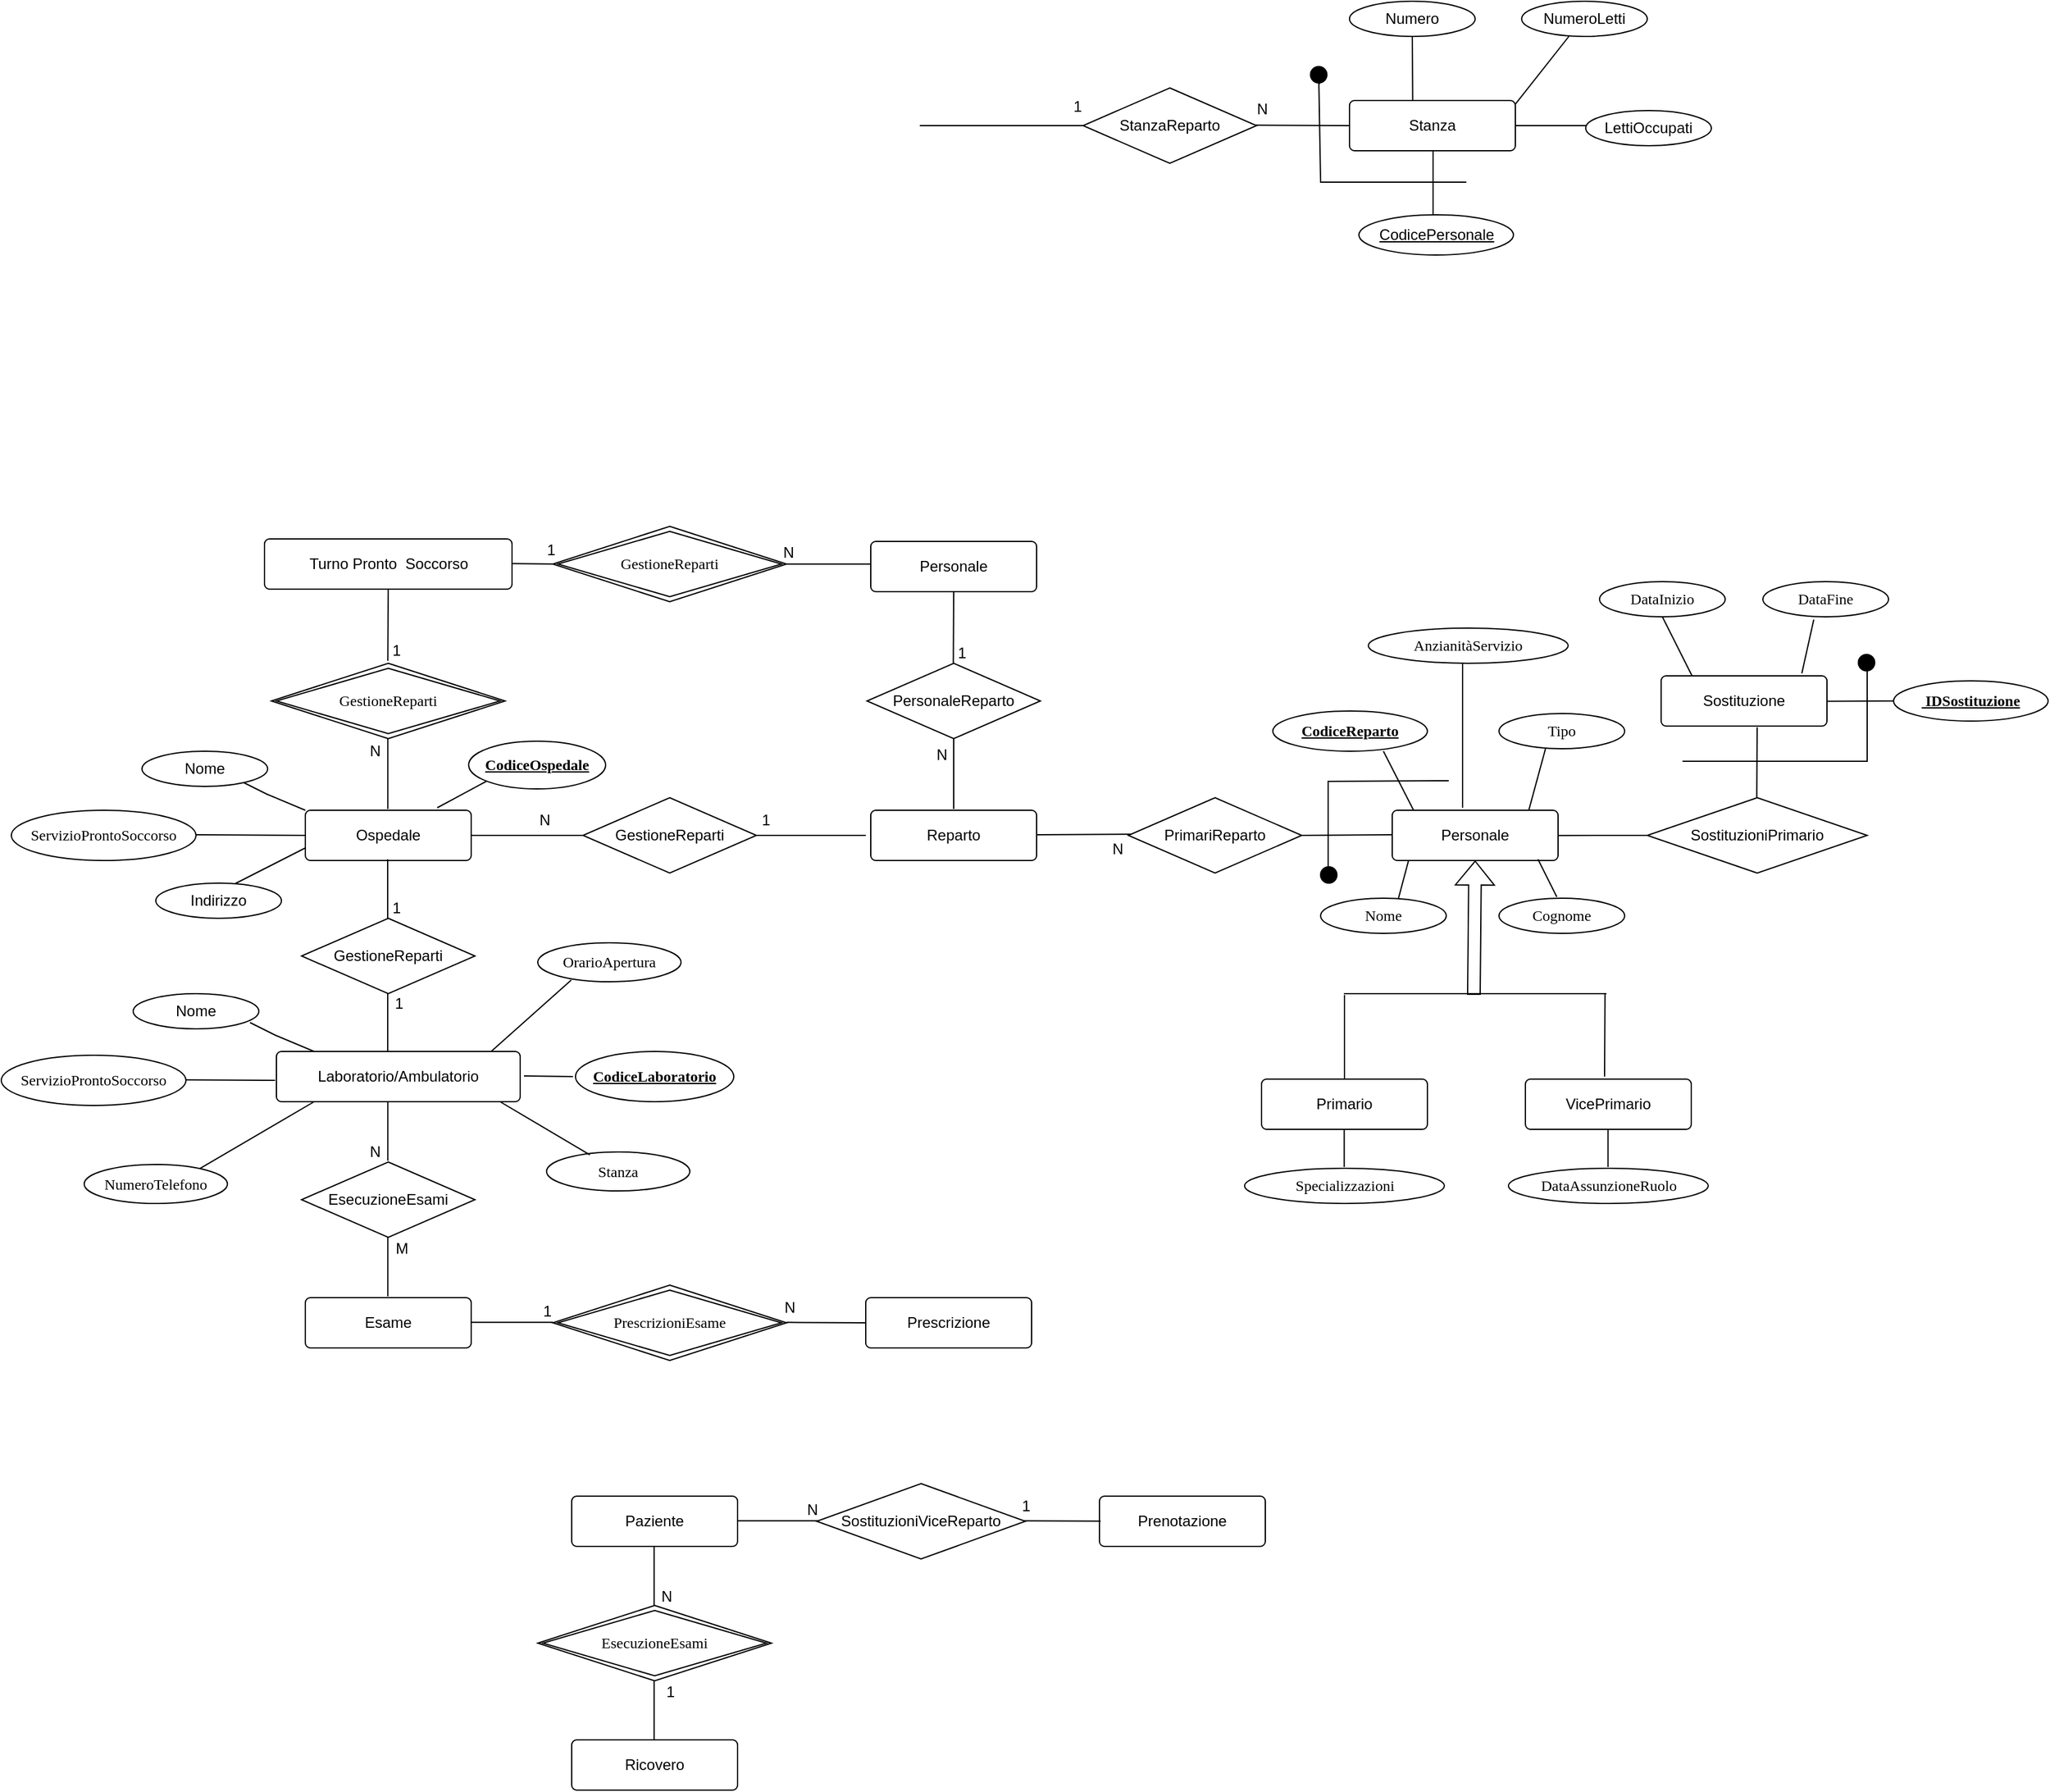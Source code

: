 <mxfile version="24.4.4" type="github">
  <diagram name="Pagina-1" id="woLgoflBnYrOJVL_EDXt">
    <mxGraphModel dx="1163" dy="1265" grid="0" gridSize="10" guides="1" tooltips="1" connect="1" arrows="1" fold="1" page="0" pageScale="1" pageWidth="827" pageHeight="1169" math="0" shadow="0">
      <root>
        <mxCell id="0" />
        <mxCell id="1" parent="0" />
        <mxCell id="nYtGBeRSti1WLGGYR-Tt-1" value="Ospedale" style="rounded=1;arcSize=10;whiteSpace=wrap;html=1;align=center;" parent="1" vertex="1">
          <mxGeometry x="-10" y="-52" width="132" height="40" as="geometry" />
        </mxCell>
        <mxCell id="nYtGBeRSti1WLGGYR-Tt-3" value="Reparto" style="rounded=1;arcSize=10;whiteSpace=wrap;html=1;align=center;" parent="1" vertex="1">
          <mxGeometry x="440" y="-52" width="132" height="40" as="geometry" />
        </mxCell>
        <mxCell id="nYtGBeRSti1WLGGYR-Tt-4" value="Stanza" style="rounded=1;arcSize=10;whiteSpace=wrap;html=1;align=center;" parent="1" vertex="1">
          <mxGeometry x="821" y="-617" width="132" height="40" as="geometry" />
        </mxCell>
        <mxCell id="nYtGBeRSti1WLGGYR-Tt-5" value="Personale" style="rounded=1;arcSize=10;whiteSpace=wrap;html=1;align=center;" parent="1" vertex="1">
          <mxGeometry x="440" y="-266" width="132" height="40" as="geometry" />
        </mxCell>
        <mxCell id="nYtGBeRSti1WLGGYR-Tt-6" value="Personale" style="rounded=1;arcSize=10;whiteSpace=wrap;html=1;align=center;" parent="1" vertex="1">
          <mxGeometry x="855" y="-52" width="132" height="40" as="geometry" />
        </mxCell>
        <mxCell id="nYtGBeRSti1WLGGYR-Tt-7" value="Sostituzione" style="rounded=1;arcSize=10;whiteSpace=wrap;html=1;align=center;" parent="1" vertex="1">
          <mxGeometry x="1069" y="-159" width="132" height="40" as="geometry" />
        </mxCell>
        <mxCell id="nYtGBeRSti1WLGGYR-Tt-8" value="Laboratorio/Ambulatorio" style="rounded=1;arcSize=10;whiteSpace=wrap;html=1;align=center;" parent="1" vertex="1">
          <mxGeometry x="-33" y="140" width="194" height="40" as="geometry" />
        </mxCell>
        <mxCell id="nYtGBeRSti1WLGGYR-Tt-9" value="Esame" style="rounded=1;arcSize=10;whiteSpace=wrap;html=1;align=center;" parent="1" vertex="1">
          <mxGeometry x="-10" y="336" width="132" height="40" as="geometry" />
        </mxCell>
        <mxCell id="nYtGBeRSti1WLGGYR-Tt-10" value="Prescrizione" style="rounded=1;arcSize=10;whiteSpace=wrap;html=1;align=center;" parent="1" vertex="1">
          <mxGeometry x="436" y="336" width="132" height="40" as="geometry" />
        </mxCell>
        <mxCell id="nYtGBeRSti1WLGGYR-Tt-11" value="Paziente" style="rounded=1;arcSize=10;whiteSpace=wrap;html=1;align=center;" parent="1" vertex="1">
          <mxGeometry x="202" y="494" width="132" height="40" as="geometry" />
        </mxCell>
        <mxCell id="nYtGBeRSti1WLGGYR-Tt-12" value="Prenotazione" style="rounded=1;arcSize=10;whiteSpace=wrap;html=1;align=center;" parent="1" vertex="1">
          <mxGeometry x="622" y="494" width="132" height="40" as="geometry" />
        </mxCell>
        <mxCell id="nYtGBeRSti1WLGGYR-Tt-13" value="Ricovero" style="rounded=1;arcSize=10;whiteSpace=wrap;html=1;align=center;" parent="1" vertex="1">
          <mxGeometry x="202" y="688" width="132" height="40" as="geometry" />
        </mxCell>
        <mxCell id="nYtGBeRSti1WLGGYR-Tt-14" value="Turno Pronto &amp;nbsp;Soccorso" style="rounded=1;arcSize=10;whiteSpace=wrap;html=1;align=center;" parent="1" vertex="1">
          <mxGeometry x="-42.5" y="-268" width="197" height="40" as="geometry" />
        </mxCell>
        <mxCell id="nYtGBeRSti1WLGGYR-Tt-22" value="" style="endArrow=none;html=1;rounded=0;fontSize=12;startSize=8;endSize=8;curved=1;entryX=0;entryY=0.5;entryDx=0;entryDy=0;exitX=1;exitY=0.5;exitDx=0;exitDy=0;" parent="1" source="nYtGBeRSti1WLGGYR-Tt-1" target="W7nRIWuPNDp_MP-GWuMY-34" edge="1">
          <mxGeometry relative="1" as="geometry">
            <mxPoint x="122" y="-28.29" as="sourcePoint" />
            <mxPoint x="187" y="-32" as="targetPoint" />
          </mxGeometry>
        </mxCell>
        <mxCell id="nYtGBeRSti1WLGGYR-Tt-23" value="1" style="resizable=0;html=1;whiteSpace=wrap;align=right;verticalAlign=bottom;" parent="nYtGBeRSti1WLGGYR-Tt-22" connectable="0" vertex="1">
          <mxGeometry x="1" relative="1" as="geometry">
            <mxPoint x="150" y="-4" as="offset" />
          </mxGeometry>
        </mxCell>
        <mxCell id="nYtGBeRSti1WLGGYR-Tt-28" value="" style="endArrow=none;html=1;rounded=0;fontSize=12;startSize=8;endSize=8;curved=1;exitX=1;exitY=0.5;exitDx=0;exitDy=0;" parent="1" edge="1" source="W7nRIWuPNDp_MP-GWuMY-34">
          <mxGeometry relative="1" as="geometry">
            <mxPoint x="373" y="-32.34" as="sourcePoint" />
            <mxPoint x="436" y="-32.05" as="targetPoint" />
          </mxGeometry>
        </mxCell>
        <mxCell id="nYtGBeRSti1WLGGYR-Tt-29" value="N" style="resizable=0;html=1;whiteSpace=wrap;align=right;verticalAlign=bottom;" parent="nYtGBeRSti1WLGGYR-Tt-28" connectable="0" vertex="1">
          <mxGeometry x="1" relative="1" as="geometry">
            <mxPoint x="-249" y="-3" as="offset" />
          </mxGeometry>
        </mxCell>
        <mxCell id="nYtGBeRSti1WLGGYR-Tt-32" value="" style="endArrow=none;html=1;rounded=0;fontSize=12;startSize=8;endSize=8;curved=1;exitX=0.5;exitY=1;exitDx=0;exitDy=0;" parent="1" edge="1">
          <mxGeometry relative="1" as="geometry">
            <mxPoint x="506" y="-109.0" as="sourcePoint" />
            <mxPoint x="506" y="-53" as="targetPoint" />
          </mxGeometry>
        </mxCell>
        <mxCell id="nYtGBeRSti1WLGGYR-Tt-33" value="N" style="resizable=0;html=1;whiteSpace=wrap;align=right;verticalAlign=bottom;" parent="nYtGBeRSti1WLGGYR-Tt-32" connectable="0" vertex="1">
          <mxGeometry x="1" relative="1" as="geometry">
            <mxPoint x="-4" y="-35" as="offset" />
          </mxGeometry>
        </mxCell>
        <mxCell id="nYtGBeRSti1WLGGYR-Tt-37" value="" style="endArrow=none;html=1;rounded=0;fontSize=12;startSize=8;endSize=8;curved=1;entryX=0.5;entryY=1;entryDx=0;entryDy=0;" parent="1" target="nYtGBeRSti1WLGGYR-Tt-5" edge="1">
          <mxGeometry relative="1" as="geometry">
            <mxPoint x="505.71" y="-169" as="sourcePoint" />
            <mxPoint x="506.21" y="-216" as="targetPoint" />
          </mxGeometry>
        </mxCell>
        <mxCell id="nYtGBeRSti1WLGGYR-Tt-38" value="1" style="resizable=0;html=1;whiteSpace=wrap;align=right;verticalAlign=bottom;" parent="nYtGBeRSti1WLGGYR-Tt-37" connectable="0" vertex="1">
          <mxGeometry x="1" relative="1" as="geometry">
            <mxPoint x="12" y="57" as="offset" />
          </mxGeometry>
        </mxCell>
        <mxCell id="nYtGBeRSti1WLGGYR-Tt-39" value="" style="endArrow=none;html=1;rounded=0;fontSize=12;startSize=8;endSize=8;curved=1;entryX=0;entryY=0.5;entryDx=0;entryDy=0;" parent="1" edge="1" target="W7nRIWuPNDp_MP-GWuMY-38">
          <mxGeometry relative="1" as="geometry">
            <mxPoint x="479" y="-597" as="sourcePoint" />
            <mxPoint x="639" y="-32.05" as="targetPoint" />
          </mxGeometry>
        </mxCell>
        <mxCell id="nYtGBeRSti1WLGGYR-Tt-40" value="1" style="resizable=0;html=1;whiteSpace=wrap;align=right;verticalAlign=bottom;" parent="nYtGBeRSti1WLGGYR-Tt-39" connectable="0" vertex="1">
          <mxGeometry x="1" relative="1" as="geometry">
            <mxPoint y="-7" as="offset" />
          </mxGeometry>
        </mxCell>
        <mxCell id="nYtGBeRSti1WLGGYR-Tt-43" value="" style="endArrow=none;html=1;rounded=0;fontSize=12;startSize=8;endSize=8;curved=1;" parent="1" edge="1">
          <mxGeometry relative="1" as="geometry">
            <mxPoint x="744" y="-597.38" as="sourcePoint" />
            <mxPoint x="821" y="-597" as="targetPoint" />
          </mxGeometry>
        </mxCell>
        <mxCell id="nYtGBeRSti1WLGGYR-Tt-44" value="N" style="resizable=0;html=1;whiteSpace=wrap;align=right;verticalAlign=bottom;" parent="nYtGBeRSti1WLGGYR-Tt-43" connectable="0" vertex="1">
          <mxGeometry x="1" relative="1" as="geometry">
            <mxPoint x="-63" y="-4" as="offset" />
          </mxGeometry>
        </mxCell>
        <mxCell id="nYtGBeRSti1WLGGYR-Tt-61" value="" style="endArrow=none;html=1;rounded=0;fontSize=12;startSize=8;endSize=8;curved=1;" parent="1" edge="1">
          <mxGeometry relative="1" as="geometry">
            <mxPoint x="659" y="-33" as="sourcePoint" />
            <mxPoint x="572" y="-32.53" as="targetPoint" />
          </mxGeometry>
        </mxCell>
        <mxCell id="nYtGBeRSti1WLGGYR-Tt-73" value="" style="endArrow=none;html=1;rounded=0;fontSize=12;startSize=8;endSize=8;curved=1;entryX=0.5;entryY=1;entryDx=0;entryDy=0;" parent="1" edge="1">
          <mxGeometry relative="1" as="geometry">
            <mxPoint x="55.58" y="140" as="sourcePoint" />
            <mxPoint x="55.58" y="93" as="targetPoint" />
          </mxGeometry>
        </mxCell>
        <mxCell id="nYtGBeRSti1WLGGYR-Tt-74" value="1" style="resizable=0;html=1;whiteSpace=wrap;align=right;verticalAlign=bottom;" parent="nYtGBeRSti1WLGGYR-Tt-73" connectable="0" vertex="1">
          <mxGeometry x="1" relative="1" as="geometry">
            <mxPoint x="14" y="17" as="offset" />
          </mxGeometry>
        </mxCell>
        <mxCell id="nYtGBeRSti1WLGGYR-Tt-77" value="" style="endArrow=none;html=1;rounded=0;fontSize=12;startSize=8;endSize=8;curved=1;entryX=0.5;entryY=1;entryDx=0;entryDy=0;" parent="1" edge="1">
          <mxGeometry relative="1" as="geometry">
            <mxPoint x="55.66" y="227" as="sourcePoint" />
            <mxPoint x="55.66" y="180" as="targetPoint" />
          </mxGeometry>
        </mxCell>
        <mxCell id="nYtGBeRSti1WLGGYR-Tt-78" value="N" style="resizable=0;html=1;whiteSpace=wrap;align=right;verticalAlign=bottom;" parent="nYtGBeRSti1WLGGYR-Tt-77" connectable="0" vertex="1">
          <mxGeometry x="1" relative="1" as="geometry">
            <mxPoint x="-4" y="48" as="offset" />
          </mxGeometry>
        </mxCell>
        <mxCell id="nYtGBeRSti1WLGGYR-Tt-79" value="" style="endArrow=none;html=1;rounded=0;fontSize=12;startSize=8;endSize=8;curved=1;entryX=0.5;entryY=1;entryDx=0;entryDy=0;" parent="1" edge="1">
          <mxGeometry relative="1" as="geometry">
            <mxPoint x="55.66" y="335" as="sourcePoint" />
            <mxPoint x="55.66" y="288" as="targetPoint" />
          </mxGeometry>
        </mxCell>
        <mxCell id="nYtGBeRSti1WLGGYR-Tt-80" value="M" style="resizable=0;html=1;whiteSpace=wrap;align=right;verticalAlign=bottom;" parent="nYtGBeRSti1WLGGYR-Tt-79" connectable="0" vertex="1">
          <mxGeometry x="1" relative="1" as="geometry">
            <mxPoint x="18" y="17" as="offset" />
          </mxGeometry>
        </mxCell>
        <mxCell id="nYtGBeRSti1WLGGYR-Tt-81" value="&lt;p style=&quot;margin: 0px 0px 0px 72px; text-indent: -72px; font-stretch: normal; line-height: normal; font-family: Times;&quot;&gt;PrescrizioniEsame&lt;/p&gt;" style="shape=rhombus;double=1;perimeter=rhombusPerimeter;whiteSpace=wrap;html=1;align=center;" parent="1" vertex="1">
          <mxGeometry x="187" y="326" width="186" height="60" as="geometry" />
        </mxCell>
        <mxCell id="nYtGBeRSti1WLGGYR-Tt-82" value="" style="endArrow=none;html=1;rounded=0;fontSize=12;startSize=8;endSize=8;curved=1;entryX=0;entryY=0.5;entryDx=0;entryDy=0;exitX=1;exitY=0.5;exitDx=0;exitDy=0;" parent="1" edge="1">
          <mxGeometry relative="1" as="geometry">
            <mxPoint x="122" y="355.66" as="sourcePoint" />
            <mxPoint x="187" y="355.66" as="targetPoint" />
          </mxGeometry>
        </mxCell>
        <mxCell id="nYtGBeRSti1WLGGYR-Tt-83" value="1" style="resizable=0;html=1;whiteSpace=wrap;align=right;verticalAlign=bottom;" parent="nYtGBeRSti1WLGGYR-Tt-82" connectable="0" vertex="1">
          <mxGeometry x="1" relative="1" as="geometry">
            <mxPoint as="offset" />
          </mxGeometry>
        </mxCell>
        <mxCell id="nYtGBeRSti1WLGGYR-Tt-84" value="" style="endArrow=none;html=1;rounded=0;fontSize=12;startSize=8;endSize=8;curved=1;" parent="1" edge="1">
          <mxGeometry relative="1" as="geometry">
            <mxPoint x="373" y="355.66" as="sourcePoint" />
            <mxPoint x="436" y="355.95" as="targetPoint" />
          </mxGeometry>
        </mxCell>
        <mxCell id="nYtGBeRSti1WLGGYR-Tt-85" value="N" style="resizable=0;html=1;whiteSpace=wrap;align=right;verticalAlign=bottom;" parent="nYtGBeRSti1WLGGYR-Tt-84" connectable="0" vertex="1">
          <mxGeometry x="1" relative="1" as="geometry">
            <mxPoint x="-54" y="-3" as="offset" />
          </mxGeometry>
        </mxCell>
        <mxCell id="nYtGBeRSti1WLGGYR-Tt-86" value="&lt;p style=&quot;margin: 0px 0px 0px 72px; text-indent: -72px; font-stretch: normal; line-height: normal; font-family: Times;&quot;&gt;GestioneReparti&lt;/p&gt;" style="shape=rhombus;double=1;perimeter=rhombusPerimeter;whiteSpace=wrap;html=1;align=center;" parent="1" vertex="1">
          <mxGeometry x="-37" y="-169" width="186" height="60" as="geometry" />
        </mxCell>
        <mxCell id="nYtGBeRSti1WLGGYR-Tt-87" value="&lt;p style=&quot;margin: 0px 0px 0px 72px; text-indent: -72px; font-stretch: normal; line-height: normal; font-family: Times;&quot;&gt;GestioneReparti&lt;/p&gt;" style="shape=rhombus;double=1;perimeter=rhombusPerimeter;whiteSpace=wrap;html=1;align=center;" parent="1" vertex="1">
          <mxGeometry x="187" y="-278" width="186" height="60" as="geometry" />
        </mxCell>
        <mxCell id="nYtGBeRSti1WLGGYR-Tt-88" value="" style="endArrow=none;html=1;rounded=0;fontSize=12;startSize=8;endSize=8;curved=1;entryX=0.5;entryY=1;entryDx=0;entryDy=0;" parent="1" edge="1">
          <mxGeometry relative="1" as="geometry">
            <mxPoint x="55.66" y="-171" as="sourcePoint" />
            <mxPoint x="55.95" y="-228" as="targetPoint" />
          </mxGeometry>
        </mxCell>
        <mxCell id="nYtGBeRSti1WLGGYR-Tt-89" value="1" style="resizable=0;html=1;whiteSpace=wrap;align=right;verticalAlign=bottom;" parent="nYtGBeRSti1WLGGYR-Tt-88" connectable="0" vertex="1">
          <mxGeometry x="1" relative="1" as="geometry">
            <mxPoint x="12" y="57" as="offset" />
          </mxGeometry>
        </mxCell>
        <mxCell id="nYtGBeRSti1WLGGYR-Tt-90" value="" style="endArrow=none;html=1;rounded=0;fontSize=12;startSize=8;endSize=8;curved=1;exitX=0.5;exitY=1;exitDx=0;exitDy=0;" parent="1" edge="1">
          <mxGeometry relative="1" as="geometry">
            <mxPoint x="55.66" y="-109" as="sourcePoint" />
            <mxPoint x="55.66" y="-53" as="targetPoint" />
          </mxGeometry>
        </mxCell>
        <mxCell id="nYtGBeRSti1WLGGYR-Tt-91" value="N" style="resizable=0;html=1;whiteSpace=wrap;align=right;verticalAlign=bottom;" parent="nYtGBeRSti1WLGGYR-Tt-90" connectable="0" vertex="1">
          <mxGeometry x="1" relative="1" as="geometry">
            <mxPoint x="-4" y="-38" as="offset" />
          </mxGeometry>
        </mxCell>
        <mxCell id="nYtGBeRSti1WLGGYR-Tt-92" value="" style="endArrow=none;html=1;rounded=0;fontSize=12;startSize=8;endSize=8;curved=1;exitX=1;exitY=0.5;exitDx=0;exitDy=0;" parent="1" edge="1">
          <mxGeometry relative="1" as="geometry">
            <mxPoint x="154.5" y="-248.34" as="sourcePoint" />
            <mxPoint x="189" y="-248" as="targetPoint" />
          </mxGeometry>
        </mxCell>
        <mxCell id="nYtGBeRSti1WLGGYR-Tt-93" value="1" style="resizable=0;html=1;whiteSpace=wrap;align=right;verticalAlign=bottom;" parent="nYtGBeRSti1WLGGYR-Tt-92" connectable="0" vertex="1">
          <mxGeometry x="1" relative="1" as="geometry">
            <mxPoint x="2" y="-2" as="offset" />
          </mxGeometry>
        </mxCell>
        <mxCell id="nYtGBeRSti1WLGGYR-Tt-94" value="" style="endArrow=none;html=1;rounded=0;fontSize=12;startSize=8;endSize=8;curved=1;exitX=1;exitY=0.5;exitDx=0;exitDy=0;" parent="1" source="nYtGBeRSti1WLGGYR-Tt-87" edge="1">
          <mxGeometry relative="1" as="geometry">
            <mxPoint x="377" y="-248.34" as="sourcePoint" />
            <mxPoint x="440" y="-248.05" as="targetPoint" />
          </mxGeometry>
        </mxCell>
        <mxCell id="nYtGBeRSti1WLGGYR-Tt-95" value="N" style="resizable=0;html=1;whiteSpace=wrap;align=right;verticalAlign=bottom;" parent="nYtGBeRSti1WLGGYR-Tt-94" connectable="0" vertex="1">
          <mxGeometry x="1" relative="1" as="geometry">
            <mxPoint x="-59" as="offset" />
          </mxGeometry>
        </mxCell>
        <mxCell id="nYtGBeRSti1WLGGYR-Tt-97" value="" style="endArrow=none;html=1;rounded=0;fontSize=12;startSize=8;endSize=8;curved=1;entryX=0;entryY=0.5;entryDx=0;entryDy=0;exitX=1;exitY=0.5;exitDx=0;exitDy=0;" parent="1" edge="1">
          <mxGeometry relative="1" as="geometry">
            <mxPoint x="334" y="513.58" as="sourcePoint" />
            <mxPoint x="399" y="513.58" as="targetPoint" />
          </mxGeometry>
        </mxCell>
        <mxCell id="nYtGBeRSti1WLGGYR-Tt-98" value="N" style="resizable=0;html=1;whiteSpace=wrap;align=right;verticalAlign=bottom;" parent="nYtGBeRSti1WLGGYR-Tt-97" connectable="0" vertex="1">
          <mxGeometry x="1" relative="1" as="geometry">
            <mxPoint as="offset" />
          </mxGeometry>
        </mxCell>
        <mxCell id="nYtGBeRSti1WLGGYR-Tt-99" value="" style="endArrow=none;html=1;rounded=0;fontSize=12;startSize=8;endSize=8;curved=1;" parent="1" edge="1">
          <mxGeometry relative="1" as="geometry">
            <mxPoint x="560" y="513.57" as="sourcePoint" />
            <mxPoint x="623" y="513.86" as="targetPoint" />
          </mxGeometry>
        </mxCell>
        <mxCell id="nYtGBeRSti1WLGGYR-Tt-100" value="1" style="resizable=0;html=1;whiteSpace=wrap;align=right;verticalAlign=bottom;" parent="nYtGBeRSti1WLGGYR-Tt-99" connectable="0" vertex="1">
          <mxGeometry x="1" relative="1" as="geometry">
            <mxPoint x="-54" y="-3" as="offset" />
          </mxGeometry>
        </mxCell>
        <mxCell id="nYtGBeRSti1WLGGYR-Tt-101" value="&lt;p style=&quot;margin: 0px 0px 0px 72px; text-indent: -72px; font-stretch: normal; line-height: normal; font-family: Times;&quot;&gt;EsecuzioneEsami&lt;/p&gt;" style="shape=rhombus;double=1;perimeter=rhombusPerimeter;whiteSpace=wrap;html=1;align=center;" parent="1" vertex="1">
          <mxGeometry x="175" y="581" width="186" height="60" as="geometry" />
        </mxCell>
        <mxCell id="nYtGBeRSti1WLGGYR-Tt-102" value="" style="endArrow=none;html=1;rounded=0;fontSize=12;startSize=8;endSize=8;curved=1;entryX=0.5;entryY=1;entryDx=0;entryDy=0;" parent="1" edge="1">
          <mxGeometry relative="1" as="geometry">
            <mxPoint x="267.58" y="581" as="sourcePoint" />
            <mxPoint x="267.58" y="534" as="targetPoint" />
          </mxGeometry>
        </mxCell>
        <mxCell id="nYtGBeRSti1WLGGYR-Tt-103" value="N" style="resizable=0;html=1;whiteSpace=wrap;align=right;verticalAlign=bottom;" parent="nYtGBeRSti1WLGGYR-Tt-102" connectable="0" vertex="1">
          <mxGeometry x="1" relative="1" as="geometry">
            <mxPoint x="16" y="48" as="offset" />
          </mxGeometry>
        </mxCell>
        <mxCell id="nYtGBeRSti1WLGGYR-Tt-105" value="" style="endArrow=none;html=1;rounded=0;fontSize=12;startSize=8;endSize=8;curved=1;entryX=0.5;entryY=1;entryDx=0;entryDy=0;" parent="1" edge="1">
          <mxGeometry relative="1" as="geometry">
            <mxPoint x="267.58" y="688" as="sourcePoint" />
            <mxPoint x="267.58" y="641" as="targetPoint" />
          </mxGeometry>
        </mxCell>
        <mxCell id="nYtGBeRSti1WLGGYR-Tt-106" value="1" style="resizable=0;html=1;whiteSpace=wrap;align=right;verticalAlign=bottom;" parent="nYtGBeRSti1WLGGYR-Tt-105" connectable="0" vertex="1">
          <mxGeometry x="1" relative="1" as="geometry">
            <mxPoint x="18" y="17" as="offset" />
          </mxGeometry>
        </mxCell>
        <mxCell id="W7nRIWuPNDp_MP-GWuMY-2" value="" style="endArrow=none;html=1;rounded=0;fontSize=12;startSize=8;endSize=8;curved=1;entryX=0.5;entryY=1;entryDx=0;entryDy=0;" edge="1" parent="1">
          <mxGeometry relative="1" as="geometry">
            <mxPoint x="55.55" y="34" as="sourcePoint" />
            <mxPoint x="55.55" y="-13" as="targetPoint" />
          </mxGeometry>
        </mxCell>
        <mxCell id="W7nRIWuPNDp_MP-GWuMY-3" value="1" style="resizable=0;html=1;whiteSpace=wrap;align=right;verticalAlign=bottom;" connectable="0" vertex="1" parent="W7nRIWuPNDp_MP-GWuMY-2">
          <mxGeometry x="1" relative="1" as="geometry">
            <mxPoint x="12" y="47" as="offset" />
          </mxGeometry>
        </mxCell>
        <mxCell id="W7nRIWuPNDp_MP-GWuMY-4" value="&lt;p style=&quot;margin: 0px 0px 0px 72px; text-indent: -72px; font-stretch: normal; line-height: normal; font-family: Times;&quot;&gt;&lt;b&gt;CodiceOspedale&lt;/b&gt;&lt;/p&gt;" style="ellipse;whiteSpace=wrap;html=1;align=center;fontStyle=4;" vertex="1" parent="1">
          <mxGeometry x="120" y="-107" width="109" height="38" as="geometry" />
        </mxCell>
        <mxCell id="W7nRIWuPNDp_MP-GWuMY-7" value="&lt;p style=&quot;margin: 0px 0px 0px 72px; text-indent: -72px; font-stretch: normal; line-height: normal; font-family: Times;&quot;&gt;ServizioProntoSoccorso&lt;/p&gt;" style="ellipse;whiteSpace=wrap;html=1;align=center;" vertex="1" parent="1">
          <mxGeometry x="-244" y="-52" width="147" height="40" as="geometry" />
        </mxCell>
        <mxCell id="W7nRIWuPNDp_MP-GWuMY-8" value="" style="endArrow=none;html=1;rounded=0;entryX=0;entryY=0.5;entryDx=0;entryDy=0;" edge="1" parent="1" target="nYtGBeRSti1WLGGYR-Tt-1">
          <mxGeometry relative="1" as="geometry">
            <mxPoint x="-97" y="-32.45" as="sourcePoint" />
            <mxPoint x="-17" y="-32" as="targetPoint" />
          </mxGeometry>
        </mxCell>
        <mxCell id="W7nRIWuPNDp_MP-GWuMY-9" value="" style="endArrow=none;html=1;rounded=0;entryX=0;entryY=0.75;entryDx=0;entryDy=0;" edge="1" parent="1" target="nYtGBeRSti1WLGGYR-Tt-1">
          <mxGeometry relative="1" as="geometry">
            <mxPoint x="-67" y="7" as="sourcePoint" />
            <mxPoint x="20" y="5.45" as="targetPoint" />
          </mxGeometry>
        </mxCell>
        <mxCell id="W7nRIWuPNDp_MP-GWuMY-10" value="" style="endArrow=none;html=1;rounded=0;entryX=0;entryY=0;entryDx=0;entryDy=0;" edge="1" parent="1" target="nYtGBeRSti1WLGGYR-Tt-1">
          <mxGeometry relative="1" as="geometry">
            <mxPoint x="-61" y="-75" as="sourcePoint" />
            <mxPoint y="-52" as="targetPoint" />
            <Array as="points">
              <mxPoint x="-41" y="-65" />
            </Array>
          </mxGeometry>
        </mxCell>
        <mxCell id="W7nRIWuPNDp_MP-GWuMY-11" value="" style="endArrow=none;html=1;rounded=0;entryX=0;entryY=0.75;entryDx=0;entryDy=0;" edge="1" parent="1">
          <mxGeometry relative="1" as="geometry">
            <mxPoint x="95" y="-54" as="sourcePoint" />
            <mxPoint x="134" y="-75" as="targetPoint" />
          </mxGeometry>
        </mxCell>
        <mxCell id="W7nRIWuPNDp_MP-GWuMY-13" value="" style="endArrow=none;html=1;rounded=0;entryX=0;entryY=0;entryDx=0;entryDy=0;" edge="1" parent="1">
          <mxGeometry relative="1" as="geometry">
            <mxPoint x="-54" y="117" as="sourcePoint" />
            <mxPoint x="-3" y="140" as="targetPoint" />
            <Array as="points">
              <mxPoint x="-34" y="127" />
            </Array>
          </mxGeometry>
        </mxCell>
        <mxCell id="W7nRIWuPNDp_MP-GWuMY-15" style="edgeStyle=orthogonalEdgeStyle;rounded=0;orthogonalLoop=1;jettySize=auto;html=1;exitX=0.5;exitY=1;exitDx=0;exitDy=0;" edge="1" parent="1">
          <mxGeometry relative="1" as="geometry">
            <mxPoint x="-92.5" y="124" as="sourcePoint" />
            <mxPoint x="-92.5" y="124" as="targetPoint" />
          </mxGeometry>
        </mxCell>
        <mxCell id="W7nRIWuPNDp_MP-GWuMY-17" value="Nome" style="ellipse;whiteSpace=wrap;html=1;align=center;" vertex="1" parent="1">
          <mxGeometry x="-147" y="94" width="100" height="28" as="geometry" />
        </mxCell>
        <mxCell id="W7nRIWuPNDp_MP-GWuMY-19" value="&lt;p style=&quot;margin: 0px 0px 0px 72px; text-indent: -72px; font-stretch: normal; line-height: normal; font-family: Times;&quot;&gt;ServizioProntoSoccorso&lt;/p&gt;" style="ellipse;whiteSpace=wrap;html=1;align=center;" vertex="1" parent="1">
          <mxGeometry x="-252" y="143" width="147" height="40" as="geometry" />
        </mxCell>
        <mxCell id="W7nRIWuPNDp_MP-GWuMY-20" value="&lt;p style=&quot;margin: 0px 0px 0px 72px; text-indent: -72px; font-stretch: normal; line-height: normal; font-family: Times;&quot;&gt;&lt;b&gt;CodiceLaboratorio&lt;/b&gt;&lt;/p&gt;" style="ellipse;whiteSpace=wrap;html=1;align=center;fontStyle=4;" vertex="1" parent="1">
          <mxGeometry x="205" y="140" width="126" height="40" as="geometry" />
        </mxCell>
        <mxCell id="W7nRIWuPNDp_MP-GWuMY-21" value="" style="endArrow=none;html=1;rounded=0;" edge="1" parent="1">
          <mxGeometry relative="1" as="geometry">
            <mxPoint x="164" y="159.55" as="sourcePoint" />
            <mxPoint x="203" y="160" as="targetPoint" />
          </mxGeometry>
        </mxCell>
        <mxCell id="W7nRIWuPNDp_MP-GWuMY-22" value="" style="endArrow=none;html=1;rounded=0;" edge="1" parent="1">
          <mxGeometry relative="1" as="geometry">
            <mxPoint x="-105" y="162.62" as="sourcePoint" />
            <mxPoint x="-34" y="163" as="targetPoint" />
          </mxGeometry>
        </mxCell>
        <mxCell id="W7nRIWuPNDp_MP-GWuMY-23" value="GestioneReparti" style="shape=rhombus;perimeter=rhombusPerimeter;whiteSpace=wrap;html=1;align=center;" vertex="1" parent="1">
          <mxGeometry x="-13" y="34" width="138" height="60" as="geometry" />
        </mxCell>
        <mxCell id="W7nRIWuPNDp_MP-GWuMY-24" value="EsecuzioneEsami" style="shape=rhombus;perimeter=rhombusPerimeter;whiteSpace=wrap;html=1;align=center;" vertex="1" parent="1">
          <mxGeometry x="-13" y="228" width="138" height="60" as="geometry" />
        </mxCell>
        <mxCell id="W7nRIWuPNDp_MP-GWuMY-25" value="Indirizzo" style="ellipse;whiteSpace=wrap;html=1;align=center;" vertex="1" parent="1">
          <mxGeometry x="-129" y="6" width="100" height="28" as="geometry" />
        </mxCell>
        <mxCell id="W7nRIWuPNDp_MP-GWuMY-26" value="Nome" style="ellipse;whiteSpace=wrap;html=1;align=center;" vertex="1" parent="1">
          <mxGeometry x="-140" y="-99" width="100" height="28" as="geometry" />
        </mxCell>
        <mxCell id="W7nRIWuPNDp_MP-GWuMY-27" value="&lt;p style=&quot;margin: 0px 0px 0px 72px; text-indent: -72px; font-stretch: normal; line-height: normal; font-family: Times;&quot;&gt;NumeroTelefono&lt;/p&gt;" style="ellipse;whiteSpace=wrap;html=1;align=center;" vertex="1" parent="1">
          <mxGeometry x="-186" y="230" width="114" height="31" as="geometry" />
        </mxCell>
        <mxCell id="W7nRIWuPNDp_MP-GWuMY-28" value="&lt;p style=&quot;margin: 0px 0px 0px 72px; text-indent: -72px; font-stretch: normal; line-height: normal; font-family: Times;&quot;&gt;OrarioApertura&lt;/p&gt;" style="ellipse;whiteSpace=wrap;html=1;align=center;" vertex="1" parent="1">
          <mxGeometry x="175" y="53.5" width="114" height="31" as="geometry" />
        </mxCell>
        <mxCell id="W7nRIWuPNDp_MP-GWuMY-29" value="&lt;p style=&quot;margin: 0px 0px 0px 72px; text-indent: -72px; font-stretch: normal; line-height: normal; font-family: Times;&quot;&gt;Stanza&lt;/p&gt;" style="ellipse;whiteSpace=wrap;html=1;align=center;" vertex="1" parent="1">
          <mxGeometry x="182" y="220" width="114" height="31" as="geometry" />
        </mxCell>
        <mxCell id="W7nRIWuPNDp_MP-GWuMY-31" value="" style="endArrow=none;html=1;rounded=0;entryX=0;entryY=0.75;entryDx=0;entryDy=0;exitX=0.81;exitY=0.099;exitDx=0;exitDy=0;exitPerimeter=0;" edge="1" parent="1" source="W7nRIWuPNDp_MP-GWuMY-27">
          <mxGeometry relative="1" as="geometry">
            <mxPoint x="-60" y="209" as="sourcePoint" />
            <mxPoint x="-3" y="180" as="targetPoint" />
          </mxGeometry>
        </mxCell>
        <mxCell id="W7nRIWuPNDp_MP-GWuMY-32" value="" style="endArrow=none;html=1;rounded=0;entryX=0.881;entryY=0;entryDx=0;entryDy=0;exitX=0.234;exitY=0.954;exitDx=0;exitDy=0;exitPerimeter=0;entryPerimeter=0;" edge="1" parent="1" source="W7nRIWuPNDp_MP-GWuMY-28" target="nYtGBeRSti1WLGGYR-Tt-8">
          <mxGeometry relative="1" as="geometry">
            <mxPoint x="-37" y="209" as="sourcePoint" />
            <mxPoint x="20" y="180" as="targetPoint" />
          </mxGeometry>
        </mxCell>
        <mxCell id="W7nRIWuPNDp_MP-GWuMY-33" value="" style="endArrow=none;html=1;rounded=0;entryX=0.976;entryY=1.019;entryDx=0;entryDy=0;exitX=0.358;exitY=0.002;exitDx=0;exitDy=0;exitPerimeter=0;entryPerimeter=0;" edge="1" parent="1">
          <mxGeometry relative="1" as="geometry">
            <mxPoint x="216.472" y="222.302" as="sourcePoint" />
            <mxPoint x="145.004" y="180" as="targetPoint" />
            <Array as="points" />
          </mxGeometry>
        </mxCell>
        <mxCell id="W7nRIWuPNDp_MP-GWuMY-34" value="GestioneReparti" style="shape=rhombus;perimeter=rhombusPerimeter;whiteSpace=wrap;html=1;align=center;" vertex="1" parent="1">
          <mxGeometry x="211" y="-62" width="138" height="60" as="geometry" />
        </mxCell>
        <mxCell id="W7nRIWuPNDp_MP-GWuMY-35" value="PersonaleReparto" style="shape=rhombus;perimeter=rhombusPerimeter;whiteSpace=wrap;html=1;align=center;" vertex="1" parent="1">
          <mxGeometry x="437" y="-169" width="138" height="60" as="geometry" />
        </mxCell>
        <mxCell id="W7nRIWuPNDp_MP-GWuMY-38" value="StanzaReparto" style="shape=rhombus;perimeter=rhombusPerimeter;whiteSpace=wrap;html=1;align=center;" vertex="1" parent="1">
          <mxGeometry x="609" y="-627" width="138" height="60" as="geometry" />
        </mxCell>
        <mxCell id="W7nRIWuPNDp_MP-GWuMY-39" value="PrimariReparto" style="shape=rhombus;perimeter=rhombusPerimeter;whiteSpace=wrap;html=1;align=center;" vertex="1" parent="1">
          <mxGeometry x="645" y="-62" width="138" height="60" as="geometry" />
        </mxCell>
        <mxCell id="W7nRIWuPNDp_MP-GWuMY-40" value="SostituzioniPrimario" style="shape=rhombus;perimeter=rhombusPerimeter;whiteSpace=wrap;html=1;align=center;" vertex="1" parent="1">
          <mxGeometry x="1058" y="-62" width="175" height="60" as="geometry" />
        </mxCell>
        <mxCell id="W7nRIWuPNDp_MP-GWuMY-41" value="Numero" style="ellipse;whiteSpace=wrap;html=1;align=center;" vertex="1" parent="1">
          <mxGeometry x="821" y="-696" width="100" height="28" as="geometry" />
        </mxCell>
        <mxCell id="W7nRIWuPNDp_MP-GWuMY-42" value="NumeroLetti" style="ellipse;whiteSpace=wrap;html=1;align=center;" vertex="1" parent="1">
          <mxGeometry x="958" y="-696" width="100" height="28" as="geometry" />
        </mxCell>
        <mxCell id="W7nRIWuPNDp_MP-GWuMY-43" value="LettiOccupati" style="ellipse;whiteSpace=wrap;html=1;align=center;" vertex="1" parent="1">
          <mxGeometry x="1009" y="-609" width="100" height="28" as="geometry" />
        </mxCell>
        <mxCell id="W7nRIWuPNDp_MP-GWuMY-44" value="" style="endArrow=none;html=1;rounded=0;fontSize=12;startSize=8;endSize=8;curved=1;entryX=0.5;entryY=1;entryDx=0;entryDy=0;exitX=0.381;exitY=-0.008;exitDx=0;exitDy=0;exitPerimeter=0;" edge="1" parent="1" source="nYtGBeRSti1WLGGYR-Tt-4" target="W7nRIWuPNDp_MP-GWuMY-41">
          <mxGeometry relative="1" as="geometry">
            <mxPoint x="870.62" y="-621" as="sourcePoint" />
            <mxPoint x="870.62" y="-668" as="targetPoint" />
          </mxGeometry>
        </mxCell>
        <mxCell id="W7nRIWuPNDp_MP-GWuMY-46" value="" style="endArrow=none;html=1;rounded=0;fontSize=12;startSize=8;endSize=8;curved=1;entryX=0.5;entryY=1;entryDx=0;entryDy=0;exitX=0.829;exitY=-0.027;exitDx=0;exitDy=0;exitPerimeter=0;" edge="1" parent="1">
          <mxGeometry relative="1" as="geometry">
            <mxPoint x="952.998" y="-614.08" as="sourcePoint" />
            <mxPoint x="995.57" y="-668" as="targetPoint" />
          </mxGeometry>
        </mxCell>
        <mxCell id="W7nRIWuPNDp_MP-GWuMY-48" value="" style="endArrow=none;html=1;rounded=0;fontSize=12;startSize=8;endSize=8;curved=1;entryX=0;entryY=0.5;entryDx=0;entryDy=0;exitX=1;exitY=0.5;exitDx=0;exitDy=0;" edge="1" parent="1" source="nYtGBeRSti1WLGGYR-Tt-4">
          <mxGeometry relative="1" as="geometry">
            <mxPoint x="953" y="-593" as="sourcePoint" />
            <mxPoint x="1010.0" y="-597" as="targetPoint" />
          </mxGeometry>
        </mxCell>
        <mxCell id="W7nRIWuPNDp_MP-GWuMY-49" value="CodicePersonale" style="ellipse;whiteSpace=wrap;html=1;align=center;fontStyle=4;" vertex="1" parent="1">
          <mxGeometry x="828.5" y="-526" width="123" height="32" as="geometry" />
        </mxCell>
        <mxCell id="W7nRIWuPNDp_MP-GWuMY-50" value="" style="endArrow=none;html=1;rounded=0;fontSize=12;startSize=8;endSize=8;curved=1;entryX=0.5;entryY=1;entryDx=0;entryDy=0;exitX=0.381;exitY=-0.008;exitDx=0;exitDy=0;exitPerimeter=0;" edge="1" parent="1">
          <mxGeometry relative="1" as="geometry">
            <mxPoint x="887.5" y="-526" as="sourcePoint" />
            <mxPoint x="887.5" y="-577" as="targetPoint" />
          </mxGeometry>
        </mxCell>
        <mxCell id="W7nRIWuPNDp_MP-GWuMY-52" value="" style="endArrow=none;html=1;rounded=0;" edge="1" parent="1" source="W7nRIWuPNDp_MP-GWuMY-53">
          <mxGeometry relative="1" as="geometry">
            <mxPoint x="788" y="-346" as="sourcePoint" />
            <mxPoint x="914" y="-552" as="targetPoint" />
            <Array as="points">
              <mxPoint x="798" y="-552" />
            </Array>
          </mxGeometry>
        </mxCell>
        <mxCell id="W7nRIWuPNDp_MP-GWuMY-54" value="" style="endArrow=none;html=1;rounded=0;" edge="1" parent="1" target="W7nRIWuPNDp_MP-GWuMY-53">
          <mxGeometry relative="1" as="geometry">
            <mxPoint x="797" y="-630" as="sourcePoint" />
            <mxPoint x="907" y="-556" as="targetPoint" />
            <Array as="points" />
          </mxGeometry>
        </mxCell>
        <mxCell id="W7nRIWuPNDp_MP-GWuMY-53" value="" style="ellipse;whiteSpace=wrap;html=1;aspect=fixed;strokeColor=#000000;fillColor=#000000;" vertex="1" parent="1">
          <mxGeometry x="790" y="-644" width="13" height="13" as="geometry" />
        </mxCell>
        <mxCell id="W7nRIWuPNDp_MP-GWuMY-56" value="" style="endArrow=none;html=1;rounded=0;fontSize=12;startSize=8;endSize=8;curved=1;exitX=0.5;exitY=0;exitDx=0;exitDy=0;" edge="1" parent="1" source="W7nRIWuPNDp_MP-GWuMY-81">
          <mxGeometry relative="1" as="geometry">
            <mxPoint x="772" y="50" as="sourcePoint" />
            <mxPoint x="817" y="95" as="targetPoint" />
          </mxGeometry>
        </mxCell>
        <mxCell id="W7nRIWuPNDp_MP-GWuMY-58" value="&lt;p style=&quot;margin: 0px 0px 0px 72px; text-indent: -72px; font-stretch: normal; line-height: normal; font-family: Times;&quot;&gt;DataInizio&lt;/p&gt;" style="ellipse;whiteSpace=wrap;html=1;align=center;" vertex="1" parent="1">
          <mxGeometry x="1020" y="-234" width="100" height="28" as="geometry" />
        </mxCell>
        <mxCell id="W7nRIWuPNDp_MP-GWuMY-59" value="&lt;p style=&quot;margin: 0px 0px 0px 72px; text-indent: -72px; font-stretch: normal; line-height: normal; font-family: Times;&quot;&gt;DataFine&lt;/p&gt;" style="ellipse;whiteSpace=wrap;html=1;align=center;" vertex="1" parent="1">
          <mxGeometry x="1150" y="-234" width="100" height="28" as="geometry" />
        </mxCell>
        <mxCell id="W7nRIWuPNDp_MP-GWuMY-60" value="" style="endArrow=none;html=1;rounded=0;fontSize=12;startSize=8;endSize=8;curved=1;exitX=0.5;exitY=1;exitDx=0;exitDy=0;entryX=0.186;entryY=-0.004;entryDx=0;entryDy=0;entryPerimeter=0;" edge="1" parent="1" source="W7nRIWuPNDp_MP-GWuMY-58" target="nYtGBeRSti1WLGGYR-Tt-7">
          <mxGeometry relative="1" as="geometry">
            <mxPoint x="1093" y="-206" as="sourcePoint" />
            <mxPoint x="1125" y="-176" as="targetPoint" />
          </mxGeometry>
        </mxCell>
        <mxCell id="W7nRIWuPNDp_MP-GWuMY-61" value="&lt;p style=&quot;margin: 0px 0px 0px 72px; text-indent: -72px; font-stretch: normal; line-height: normal; font-family: Times;&quot;&gt;&lt;b&gt;&amp;nbsp;IDSostituzione&lt;/b&gt;&lt;/p&gt;" style="ellipse;whiteSpace=wrap;html=1;align=center;fontStyle=4;" vertex="1" parent="1">
          <mxGeometry x="1254" y="-155" width="123" height="32" as="geometry" />
        </mxCell>
        <mxCell id="W7nRIWuPNDp_MP-GWuMY-70" value="SostituzioniViceReparto" style="shape=rhombus;perimeter=rhombusPerimeter;whiteSpace=wrap;html=1;align=center;" vertex="1" parent="1">
          <mxGeometry x="397" y="484" width="166" height="60" as="geometry" />
        </mxCell>
        <mxCell id="W7nRIWuPNDp_MP-GWuMY-72" value="" style="ellipse;whiteSpace=wrap;html=1;aspect=fixed;strokeColor=#000000;fillColor=#000000;" vertex="1" parent="1">
          <mxGeometry x="1226" y="-176" width="13" height="13" as="geometry" />
        </mxCell>
        <mxCell id="W7nRIWuPNDp_MP-GWuMY-74" value="&lt;p style=&quot;margin: 0px 0px 0px 72px; text-indent: -72px; font-stretch: normal; line-height: normal; font-family: Times;&quot;&gt;DataAssunzioneRuolo&lt;/p&gt;" style="ellipse;whiteSpace=wrap;html=1;align=center;" vertex="1" parent="1">
          <mxGeometry x="947.5" y="233" width="159" height="28" as="geometry" />
        </mxCell>
        <mxCell id="W7nRIWuPNDp_MP-GWuMY-78" value="N" style="resizable=0;html=1;whiteSpace=wrap;align=right;verticalAlign=bottom;" connectable="0" vertex="1" parent="1">
          <mxGeometry x="663" y="-15.001" as="geometry">
            <mxPoint x="-21" y="3" as="offset" />
          </mxGeometry>
        </mxCell>
        <mxCell id="W7nRIWuPNDp_MP-GWuMY-79" value="" style="endArrow=none;html=1;rounded=0;fontSize=12;startSize=8;endSize=8;curved=1;" edge="1" parent="1">
          <mxGeometry relative="1" as="geometry">
            <mxPoint x="855" y="-32.53" as="sourcePoint" />
            <mxPoint x="783" y="-32" as="targetPoint" />
          </mxGeometry>
        </mxCell>
        <mxCell id="W7nRIWuPNDp_MP-GWuMY-81" value="Primario" style="rounded=1;arcSize=10;whiteSpace=wrap;html=1;align=center;" vertex="1" parent="1">
          <mxGeometry x="751" y="162" width="132" height="40" as="geometry" />
        </mxCell>
        <mxCell id="W7nRIWuPNDp_MP-GWuMY-82" value="" style="shape=flexArrow;endArrow=classic;html=1;rounded=0;" edge="1" parent="1">
          <mxGeometry width="50" height="50" relative="1" as="geometry">
            <mxPoint x="920" y="95" as="sourcePoint" />
            <mxPoint x="921" y="-12" as="targetPoint" />
          </mxGeometry>
        </mxCell>
        <mxCell id="W7nRIWuPNDp_MP-GWuMY-83" value="" style="endArrow=none;html=1;rounded=0;fontSize=12;startSize=8;endSize=8;curved=1;" edge="1" parent="1">
          <mxGeometry relative="1" as="geometry">
            <mxPoint x="816.5" y="94" as="sourcePoint" />
            <mxPoint x="1025.5" y="94" as="targetPoint" />
          </mxGeometry>
        </mxCell>
        <mxCell id="W7nRIWuPNDp_MP-GWuMY-84" value="" style="endArrow=none;html=1;rounded=0;fontSize=12;startSize=8;endSize=8;curved=1;exitX=0;exitY=0.5;exitDx=0;exitDy=0;" edge="1" parent="1" source="W7nRIWuPNDp_MP-GWuMY-40">
          <mxGeometry relative="1" as="geometry">
            <mxPoint x="1059" y="-32.43" as="sourcePoint" />
            <mxPoint x="987" y="-31.9" as="targetPoint" />
          </mxGeometry>
        </mxCell>
        <mxCell id="W7nRIWuPNDp_MP-GWuMY-85" value="VicePrimario" style="rounded=1;arcSize=10;whiteSpace=wrap;html=1;align=center;" vertex="1" parent="1">
          <mxGeometry x="961" y="162" width="132" height="40" as="geometry" />
        </mxCell>
        <mxCell id="W7nRIWuPNDp_MP-GWuMY-87" value="" style="endArrow=none;html=1;rounded=0;fontSize=12;startSize=8;endSize=8;curved=1;exitX=0.405;exitY=1.079;exitDx=0;exitDy=0;exitPerimeter=0;" edge="1" parent="1" source="W7nRIWuPNDp_MP-GWuMY-59">
          <mxGeometry relative="1" as="geometry">
            <mxPoint x="1200.5" y="-208" as="sourcePoint" />
            <mxPoint x="1181" y="-161" as="targetPoint" />
          </mxGeometry>
        </mxCell>
        <mxCell id="W7nRIWuPNDp_MP-GWuMY-90" value="" style="endArrow=none;html=1;rounded=0;fontSize=12;startSize=8;endSize=8;curved=1;entryX=0.579;entryY=1.025;entryDx=0;entryDy=0;exitX=0.5;exitY=0;exitDx=0;exitDy=0;entryPerimeter=0;" edge="1" parent="1" target="nYtGBeRSti1WLGGYR-Tt-7">
          <mxGeometry relative="1" as="geometry">
            <mxPoint x="1145.14" y="-62" as="sourcePoint" />
            <mxPoint x="1145.14" y="-112" as="targetPoint" />
          </mxGeometry>
        </mxCell>
        <mxCell id="W7nRIWuPNDp_MP-GWuMY-91" value="" style="endArrow=none;html=1;rounded=0;fontSize=12;startSize=8;endSize=8;curved=1;entryX=0;entryY=0.5;entryDx=0;entryDy=0;" edge="1" parent="1">
          <mxGeometry relative="1" as="geometry">
            <mxPoint x="1026.75" y="232" as="sourcePoint" />
            <mxPoint x="1026.75" y="202" as="targetPoint" />
          </mxGeometry>
        </mxCell>
        <mxCell id="W7nRIWuPNDp_MP-GWuMY-92" value="" style="endArrow=none;html=1;rounded=0;" edge="1" parent="1">
          <mxGeometry width="50" height="50" relative="1" as="geometry">
            <mxPoint x="1233" y="-165" as="sourcePoint" />
            <mxPoint x="1086" y="-91" as="targetPoint" />
            <Array as="points">
              <mxPoint x="1233" y="-91" />
            </Array>
          </mxGeometry>
        </mxCell>
        <mxCell id="W7nRIWuPNDp_MP-GWuMY-94" value="" style="endArrow=none;html=1;rounded=0;fontSize=12;startSize=8;endSize=8;curved=1;exitX=0;exitY=0.5;exitDx=0;exitDy=0;" edge="1" parent="1" source="W7nRIWuPNDp_MP-GWuMY-61">
          <mxGeometry relative="1" as="geometry">
            <mxPoint x="1255" y="-138" as="sourcePoint" />
            <mxPoint x="1201" y="-138.73" as="targetPoint" />
          </mxGeometry>
        </mxCell>
        <mxCell id="W7nRIWuPNDp_MP-GWuMY-98" value="&lt;p style=&quot;margin: 0px 0px 0px 72px; text-indent: -72px; font-stretch: normal; line-height: normal; font-family: Times;&quot;&gt;&lt;b&gt;CodiceReparto&lt;/b&gt;&lt;/p&gt;" style="ellipse;whiteSpace=wrap;html=1;align=center;fontStyle=4;" vertex="1" parent="1">
          <mxGeometry x="760" y="-131" width="123" height="32" as="geometry" />
        </mxCell>
        <mxCell id="W7nRIWuPNDp_MP-GWuMY-99" value="&lt;p style=&quot;margin: 0px 0px 0px 72px; text-indent: -72px; font-stretch: normal; line-height: normal; font-family: Times;&quot;&gt;Nome&lt;/p&gt;" style="ellipse;whiteSpace=wrap;html=1;align=center;" vertex="1" parent="1">
          <mxGeometry x="798" y="18" width="100" height="28" as="geometry" />
        </mxCell>
        <mxCell id="W7nRIWuPNDp_MP-GWuMY-100" value="&lt;p style=&quot;margin: 0px 0px 0px 72px; text-indent: -72px; font-stretch: normal; line-height: normal; font-family: Times;&quot;&gt;Cognome&lt;/p&gt;" style="ellipse;whiteSpace=wrap;html=1;align=center;" vertex="1" parent="1">
          <mxGeometry x="940" y="18" width="100" height="28" as="geometry" />
        </mxCell>
        <mxCell id="W7nRIWuPNDp_MP-GWuMY-101" value="&lt;p style=&quot;margin: 0px 0px 0px 72px; text-indent: -72px; font-stretch: normal; line-height: normal; font-family: Times;&quot;&gt;Tipo&lt;/p&gt;" style="ellipse;whiteSpace=wrap;html=1;align=center;" vertex="1" parent="1">
          <mxGeometry x="940" y="-129" width="100" height="28" as="geometry" />
        </mxCell>
        <mxCell id="W7nRIWuPNDp_MP-GWuMY-102" value="&lt;p style=&quot;margin: 0px 0px 0px 72px; text-indent: -72px; font-stretch: normal; line-height: normal; font-family: Times;&quot;&gt;AnzianitàServizio&lt;/p&gt;" style="ellipse;whiteSpace=wrap;html=1;align=center;" vertex="1" parent="1">
          <mxGeometry x="836" y="-197" width="159" height="28" as="geometry" />
        </mxCell>
        <mxCell id="W7nRIWuPNDp_MP-GWuMY-103" value="" style="endArrow=none;html=1;rounded=0;fontSize=12;startSize=8;endSize=8;curved=1;exitX=0.5;exitY=0;exitDx=0;exitDy=0;" edge="1" parent="1">
          <mxGeometry relative="1" as="geometry">
            <mxPoint x="1024" y="160" as="sourcePoint" />
            <mxPoint x="1024.36" y="94" as="targetPoint" />
          </mxGeometry>
        </mxCell>
        <mxCell id="W7nRIWuPNDp_MP-GWuMY-104" value="" style="endArrow=none;html=1;rounded=0;fontSize=12;startSize=8;endSize=8;curved=1;entryX=0.579;entryY=1.025;entryDx=0;entryDy=0;entryPerimeter=0;" edge="1" parent="1">
          <mxGeometry relative="1" as="geometry">
            <mxPoint x="911" y="-54" as="sourcePoint" />
            <mxPoint x="911" y="-169" as="targetPoint" />
          </mxGeometry>
        </mxCell>
        <mxCell id="W7nRIWuPNDp_MP-GWuMY-105" value="" style="endArrow=none;html=1;rounded=0;fontSize=12;startSize=8;endSize=8;curved=1;exitX=0.405;exitY=1.079;exitDx=0;exitDy=0;exitPerimeter=0;entryX=0.824;entryY=-0.007;entryDx=0;entryDy=0;entryPerimeter=0;" edge="1" parent="1" target="nYtGBeRSti1WLGGYR-Tt-6">
          <mxGeometry relative="1" as="geometry">
            <mxPoint x="977" y="-101" as="sourcePoint" />
            <mxPoint x="967" y="-58" as="targetPoint" />
          </mxGeometry>
        </mxCell>
        <mxCell id="W7nRIWuPNDp_MP-GWuMY-106" value="" style="endArrow=none;html=1;rounded=0;fontSize=12;startSize=8;endSize=8;curved=1;exitX=0.5;exitY=1;exitDx=0;exitDy=0;entryX=0.186;entryY=-0.004;entryDx=0;entryDy=0;entryPerimeter=0;" edge="1" parent="1">
          <mxGeometry relative="1" as="geometry">
            <mxPoint x="848" y="-99" as="sourcePoint" />
            <mxPoint x="872" y="-52" as="targetPoint" />
          </mxGeometry>
        </mxCell>
        <mxCell id="W7nRIWuPNDp_MP-GWuMY-109" value="" style="endArrow=none;html=1;rounded=0;" edge="1" parent="1">
          <mxGeometry relative="1" as="geometry">
            <mxPoint x="804" y="-1" as="sourcePoint" />
            <mxPoint x="900" y="-75.5" as="targetPoint" />
            <Array as="points">
              <mxPoint x="804" y="-75" />
            </Array>
          </mxGeometry>
        </mxCell>
        <mxCell id="W7nRIWuPNDp_MP-GWuMY-110" value="" style="ellipse;whiteSpace=wrap;html=1;aspect=fixed;strokeColor=#000000;fillColor=#000000;" vertex="1" parent="1">
          <mxGeometry x="798" y="-7" width="13" height="13" as="geometry" />
        </mxCell>
        <mxCell id="W7nRIWuPNDp_MP-GWuMY-112" value="" style="endArrow=none;html=1;rounded=0;fontSize=12;startSize=8;endSize=8;curved=1;exitX=0.405;exitY=1.079;exitDx=0;exitDy=0;exitPerimeter=0;" edge="1" parent="1">
          <mxGeometry relative="1" as="geometry">
            <mxPoint x="868" y="-12" as="sourcePoint" />
            <mxPoint x="860" y="18" as="targetPoint" />
          </mxGeometry>
        </mxCell>
        <mxCell id="W7nRIWuPNDp_MP-GWuMY-113" value="" style="endArrow=none;html=1;rounded=0;fontSize=12;startSize=8;endSize=8;curved=1;exitX=0.5;exitY=1;exitDx=0;exitDy=0;" edge="1" parent="1">
          <mxGeometry relative="1" as="geometry">
            <mxPoint x="971" y="-13" as="sourcePoint" />
            <mxPoint x="986" y="17" as="targetPoint" />
          </mxGeometry>
        </mxCell>
        <mxCell id="W7nRIWuPNDp_MP-GWuMY-114" value="&lt;p style=&quot;margin: 0px 0px 0px 72px; text-indent: -72px; font-stretch: normal; line-height: normal; font-family: Times;&quot;&gt;Specializzazioni&lt;/p&gt;" style="ellipse;whiteSpace=wrap;html=1;align=center;" vertex="1" parent="1">
          <mxGeometry x="737.5" y="233" width="159" height="28" as="geometry" />
        </mxCell>
        <mxCell id="W7nRIWuPNDp_MP-GWuMY-115" value="" style="endArrow=none;html=1;rounded=0;fontSize=12;startSize=8;endSize=8;curved=1;entryX=0;entryY=0.5;entryDx=0;entryDy=0;" edge="1" parent="1">
          <mxGeometry relative="1" as="geometry">
            <mxPoint x="816.79" y="232" as="sourcePoint" />
            <mxPoint x="816.79" y="202" as="targetPoint" />
          </mxGeometry>
        </mxCell>
      </root>
    </mxGraphModel>
  </diagram>
</mxfile>
